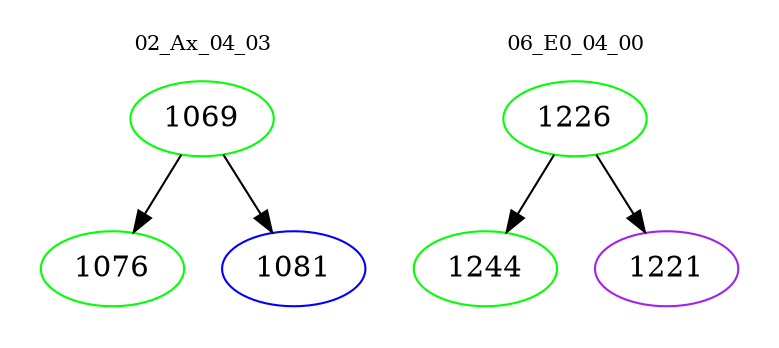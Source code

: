 digraph{
subgraph cluster_0 {
color = white
label = "02_Ax_04_03";
fontsize=10;
T0_1069 [label="1069", color="green"]
T0_1069 -> T0_1076 [color="black"]
T0_1076 [label="1076", color="green"]
T0_1069 -> T0_1081 [color="black"]
T0_1081 [label="1081", color="blue"]
}
subgraph cluster_1 {
color = white
label = "06_E0_04_00";
fontsize=10;
T1_1226 [label="1226", color="green"]
T1_1226 -> T1_1244 [color="black"]
T1_1244 [label="1244", color="green"]
T1_1226 -> T1_1221 [color="black"]
T1_1221 [label="1221", color="purple"]
}
}
